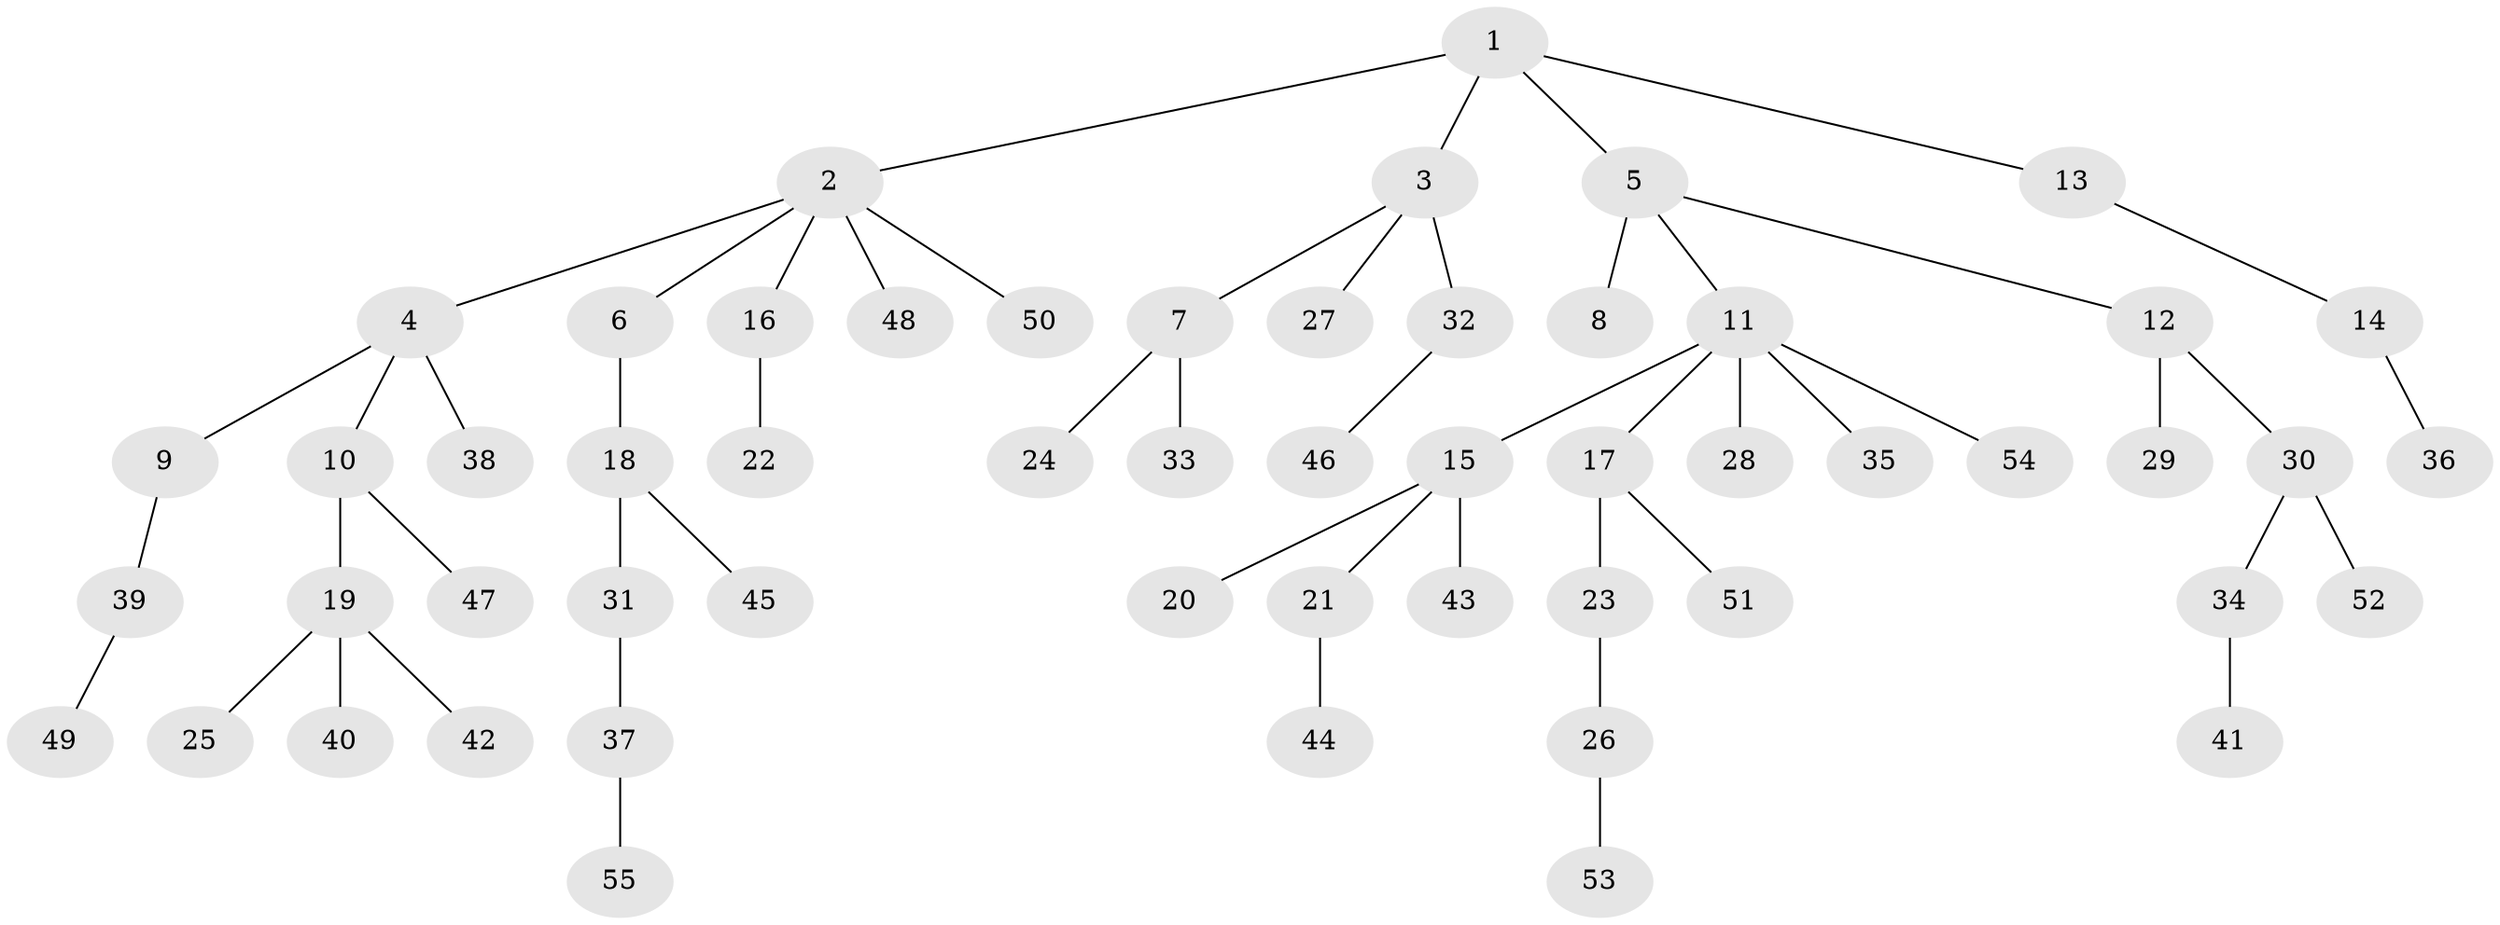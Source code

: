 // Generated by graph-tools (version 1.1) at 2025/15/03/09/25 04:15:29]
// undirected, 55 vertices, 54 edges
graph export_dot {
graph [start="1"]
  node [color=gray90,style=filled];
  1;
  2;
  3;
  4;
  5;
  6;
  7;
  8;
  9;
  10;
  11;
  12;
  13;
  14;
  15;
  16;
  17;
  18;
  19;
  20;
  21;
  22;
  23;
  24;
  25;
  26;
  27;
  28;
  29;
  30;
  31;
  32;
  33;
  34;
  35;
  36;
  37;
  38;
  39;
  40;
  41;
  42;
  43;
  44;
  45;
  46;
  47;
  48;
  49;
  50;
  51;
  52;
  53;
  54;
  55;
  1 -- 2;
  1 -- 3;
  1 -- 5;
  1 -- 13;
  2 -- 4;
  2 -- 6;
  2 -- 16;
  2 -- 48;
  2 -- 50;
  3 -- 7;
  3 -- 27;
  3 -- 32;
  4 -- 9;
  4 -- 10;
  4 -- 38;
  5 -- 8;
  5 -- 11;
  5 -- 12;
  6 -- 18;
  7 -- 24;
  7 -- 33;
  9 -- 39;
  10 -- 19;
  10 -- 47;
  11 -- 15;
  11 -- 17;
  11 -- 28;
  11 -- 35;
  11 -- 54;
  12 -- 29;
  12 -- 30;
  13 -- 14;
  14 -- 36;
  15 -- 20;
  15 -- 21;
  15 -- 43;
  16 -- 22;
  17 -- 23;
  17 -- 51;
  18 -- 31;
  18 -- 45;
  19 -- 25;
  19 -- 40;
  19 -- 42;
  21 -- 44;
  23 -- 26;
  26 -- 53;
  30 -- 34;
  30 -- 52;
  31 -- 37;
  32 -- 46;
  34 -- 41;
  37 -- 55;
  39 -- 49;
}
